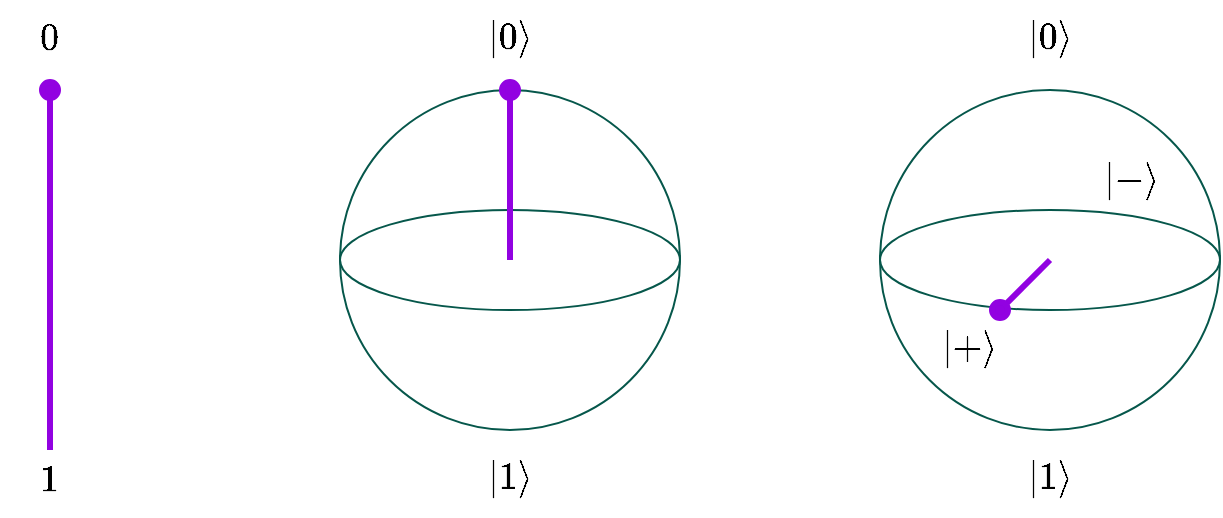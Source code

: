 <mxfile version="21.1.2" type="device">
  <diagram name="Page-1" id="k6WbNkQRSh4aJVZvBmDy">
    <mxGraphModel dx="785" dy="753" grid="1" gridSize="10" guides="1" tooltips="1" connect="0" arrows="1" fold="1" page="0" pageScale="1" pageWidth="1300" pageHeight="2800" background="#ffffff" math="1" shadow="0">
      <root>
        <mxCell id="0" />
        <mxCell id="1" parent="0" />
        <mxCell id="gdzNvqZXnTb96t6Ee-S4-1" value="" style="ellipse;whiteSpace=wrap;html=1;aspect=fixed;fontSize=16;strokeColor=#06574B;fillColor=none;connectable=0;" vertex="1" parent="1">
          <mxGeometry x="590" y="230" width="170" height="170" as="geometry" />
        </mxCell>
        <mxCell id="gdzNvqZXnTb96t6Ee-S4-2" value="" style="ellipse;whiteSpace=wrap;html=1;fontSize=16;strokeColor=#06574B;fillColor=none;connectable=0;" vertex="1" parent="1">
          <mxGeometry x="590" y="290" width="170" height="50" as="geometry" />
        </mxCell>
        <mxCell id="gdzNvqZXnTb96t6Ee-S4-7" value="" style="ellipse;whiteSpace=wrap;html=1;aspect=fixed;fontSize=16;strokeColor=#06574B;fillColor=none;connectable=0;" vertex="1" parent="1">
          <mxGeometry x="860" y="230" width="170" height="170" as="geometry" />
        </mxCell>
        <mxCell id="gdzNvqZXnTb96t6Ee-S4-8" value="" style="ellipse;whiteSpace=wrap;html=1;fontSize=16;strokeColor=#06574B;fillColor=none;connectable=0;" vertex="1" parent="1">
          <mxGeometry x="860" y="290" width="170" height="50" as="geometry" />
        </mxCell>
        <mxCell id="gdzNvqZXnTb96t6Ee-S4-10" value="" style="endArrow=oval;html=1;rounded=0;fontSize=12;startSize=8;endSize=8;curved=1;entryX=0.5;entryY=0;entryDx=0;entryDy=0;strokeColor=#9202E1;endFill=1;strokeWidth=3;" edge="1" parent="1">
          <mxGeometry width="50" height="50" relative="1" as="geometry">
            <mxPoint x="675" y="315" as="sourcePoint" />
            <mxPoint x="675" y="230" as="targetPoint" />
          </mxGeometry>
        </mxCell>
        <mxCell id="gdzNvqZXnTb96t6Ee-S4-11" value="" style="endArrow=oval;html=1;rounded=0;fontSize=12;startSize=8;endSize=8;curved=1;strokeColor=#9202E1;endFill=1;strokeWidth=3;" edge="1" parent="1">
          <mxGeometry width="50" height="50" relative="1" as="geometry">
            <mxPoint x="945" y="315" as="sourcePoint" />
            <mxPoint x="920" y="340" as="targetPoint" />
          </mxGeometry>
        </mxCell>
        <mxCell id="gdzNvqZXnTb96t6Ee-S4-12" value="" style="endArrow=oval;html=1;rounded=0;fontSize=12;startSize=8;endSize=8;curved=1;entryX=0.5;entryY=0;entryDx=0;entryDy=0;strokeColor=#9202E1;endFill=1;strokeWidth=3;exitX=0.5;exitY=0;exitDx=0;exitDy=0;exitPerimeter=0;" edge="1" parent="1" source="gdzNvqZXnTb96t6Ee-S4-14">
          <mxGeometry width="50" height="50" relative="1" as="geometry">
            <mxPoint x="445" y="315" as="sourcePoint" />
            <mxPoint x="445" y="230" as="targetPoint" />
          </mxGeometry>
        </mxCell>
        <mxCell id="gdzNvqZXnTb96t6Ee-S4-13" value="\(0\)" style="text;html=1;align=center;verticalAlign=middle;whiteSpace=wrap;rounded=0;fontSize=16;fontColor=#000000;" vertex="1" parent="1">
          <mxGeometry x="420" y="189" width="50" height="30" as="geometry" />
        </mxCell>
        <mxCell id="gdzNvqZXnTb96t6Ee-S4-14" value="\(1\)" style="text;html=1;align=center;verticalAlign=middle;whiteSpace=wrap;rounded=0;fontSize=16;fontColor=#000000;" vertex="1" parent="1">
          <mxGeometry x="420" y="410" width="50" height="30" as="geometry" />
        </mxCell>
        <mxCell id="gdzNvqZXnTb96t6Ee-S4-15" value="\(\vert 0\rangle\)" style="text;html=1;align=center;verticalAlign=middle;whiteSpace=wrap;rounded=0;fontSize=16;fontColor=#000000;" vertex="1" parent="1">
          <mxGeometry x="650" y="189" width="50" height="30" as="geometry" />
        </mxCell>
        <mxCell id="gdzNvqZXnTb96t6Ee-S4-16" value="\(\vert 1\rangle\)" style="text;html=1;align=center;verticalAlign=middle;whiteSpace=wrap;rounded=0;fontSize=16;fontColor=#000000;" vertex="1" parent="1">
          <mxGeometry x="650" y="409" width="50" height="30" as="geometry" />
        </mxCell>
        <mxCell id="gdzNvqZXnTb96t6Ee-S4-17" value="\(\vert 0\rangle\)" style="text;html=1;align=center;verticalAlign=middle;whiteSpace=wrap;rounded=0;fontSize=16;fontColor=#000000;" vertex="1" parent="1">
          <mxGeometry x="920" y="189" width="50" height="30" as="geometry" />
        </mxCell>
        <mxCell id="gdzNvqZXnTb96t6Ee-S4-18" value="\(\vert 1\rangle\)" style="text;html=1;align=center;verticalAlign=middle;whiteSpace=wrap;rounded=0;fontSize=16;fontColor=#000000;" vertex="1" parent="1">
          <mxGeometry x="920" y="409" width="50" height="30" as="geometry" />
        </mxCell>
        <mxCell id="gdzNvqZXnTb96t6Ee-S4-19" value="\(\vert +\rangle\)" style="text;html=1;align=center;verticalAlign=middle;whiteSpace=wrap;rounded=0;fontSize=16;fontColor=#000000;" vertex="1" parent="1">
          <mxGeometry x="880" y="344" width="50" height="30" as="geometry" />
        </mxCell>
        <mxCell id="gdzNvqZXnTb96t6Ee-S4-20" value="\(\vert -\rangle\)" style="text;html=1;align=center;verticalAlign=middle;whiteSpace=wrap;rounded=0;fontSize=16;fontColor=#000000;" vertex="1" parent="1">
          <mxGeometry x="961" y="260" width="50" height="30" as="geometry" />
        </mxCell>
      </root>
    </mxGraphModel>
  </diagram>
</mxfile>
